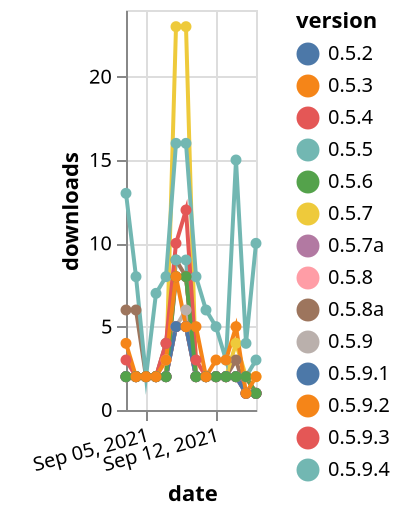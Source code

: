 {"$schema": "https://vega.github.io/schema/vega-lite/v5.json", "description": "A simple bar chart with embedded data.", "data": {"values": [{"date": "2021-09-03", "total": 3193, "delta": 6, "version": "0.5.8a"}, {"date": "2021-09-04", "total": 3199, "delta": 6, "version": "0.5.8a"}, {"date": "2021-09-05", "total": 3201, "delta": 2, "version": "0.5.8a"}, {"date": "2021-09-06", "total": 3203, "delta": 2, "version": "0.5.8a"}, {"date": "2021-09-07", "total": 3207, "delta": 4, "version": "0.5.8a"}, {"date": "2021-09-08", "total": 3216, "delta": 9, "version": "0.5.8a"}, {"date": "2021-09-09", "total": 3224, "delta": 8, "version": "0.5.8a"}, {"date": "2021-09-10", "total": 3226, "delta": 2, "version": "0.5.8a"}, {"date": "2021-09-11", "total": 3228, "delta": 2, "version": "0.5.8a"}, {"date": "2021-09-12", "total": 3230, "delta": 2, "version": "0.5.8a"}, {"date": "2021-09-13", "total": 3232, "delta": 2, "version": "0.5.8a"}, {"date": "2021-09-14", "total": 3235, "delta": 3, "version": "0.5.8a"}, {"date": "2021-09-15", "total": 3236, "delta": 1, "version": "0.5.8a"}, {"date": "2021-09-16", "total": 3237, "delta": 1, "version": "0.5.8a"}, {"date": "2021-09-03", "total": 3403, "delta": 2, "version": "0.5.2"}, {"date": "2021-09-04", "total": 3405, "delta": 2, "version": "0.5.2"}, {"date": "2021-09-05", "total": 3407, "delta": 2, "version": "0.5.2"}, {"date": "2021-09-06", "total": 3409, "delta": 2, "version": "0.5.2"}, {"date": "2021-09-07", "total": 3411, "delta": 2, "version": "0.5.2"}, {"date": "2021-09-08", "total": 3416, "delta": 5, "version": "0.5.2"}, {"date": "2021-09-09", "total": 3421, "delta": 5, "version": "0.5.2"}, {"date": "2021-09-10", "total": 3423, "delta": 2, "version": "0.5.2"}, {"date": "2021-09-11", "total": 3425, "delta": 2, "version": "0.5.2"}, {"date": "2021-09-12", "total": 3427, "delta": 2, "version": "0.5.2"}, {"date": "2021-09-13", "total": 3429, "delta": 2, "version": "0.5.2"}, {"date": "2021-09-14", "total": 3431, "delta": 2, "version": "0.5.2"}, {"date": "2021-09-15", "total": 3433, "delta": 2, "version": "0.5.2"}, {"date": "2021-09-16", "total": 3434, "delta": 1, "version": "0.5.2"}, {"date": "2021-09-03", "total": 3479, "delta": 2, "version": "0.5.8"}, {"date": "2021-09-04", "total": 3481, "delta": 2, "version": "0.5.8"}, {"date": "2021-09-05", "total": 3483, "delta": 2, "version": "0.5.8"}, {"date": "2021-09-06", "total": 3485, "delta": 2, "version": "0.5.8"}, {"date": "2021-09-07", "total": 3488, "delta": 3, "version": "0.5.8"}, {"date": "2021-09-08", "total": 3493, "delta": 5, "version": "0.5.8"}, {"date": "2021-09-09", "total": 3498, "delta": 5, "version": "0.5.8"}, {"date": "2021-09-10", "total": 3500, "delta": 2, "version": "0.5.8"}, {"date": "2021-09-11", "total": 3502, "delta": 2, "version": "0.5.8"}, {"date": "2021-09-12", "total": 3504, "delta": 2, "version": "0.5.8"}, {"date": "2021-09-13", "total": 3506, "delta": 2, "version": "0.5.8"}, {"date": "2021-09-14", "total": 3508, "delta": 2, "version": "0.5.8"}, {"date": "2021-09-15", "total": 3510, "delta": 2, "version": "0.5.8"}, {"date": "2021-09-16", "total": 3511, "delta": 1, "version": "0.5.8"}, {"date": "2021-09-03", "total": 8172, "delta": 2, "version": "0.5.7"}, {"date": "2021-09-04", "total": 8174, "delta": 2, "version": "0.5.7"}, {"date": "2021-09-05", "total": 8176, "delta": 2, "version": "0.5.7"}, {"date": "2021-09-06", "total": 8178, "delta": 2, "version": "0.5.7"}, {"date": "2021-09-07", "total": 8180, "delta": 2, "version": "0.5.7"}, {"date": "2021-09-08", "total": 8203, "delta": 23, "version": "0.5.7"}, {"date": "2021-09-09", "total": 8226, "delta": 23, "version": "0.5.7"}, {"date": "2021-09-10", "total": 8228, "delta": 2, "version": "0.5.7"}, {"date": "2021-09-11", "total": 8230, "delta": 2, "version": "0.5.7"}, {"date": "2021-09-12", "total": 8232, "delta": 2, "version": "0.5.7"}, {"date": "2021-09-13", "total": 8234, "delta": 2, "version": "0.5.7"}, {"date": "2021-09-14", "total": 8238, "delta": 4, "version": "0.5.7"}, {"date": "2021-09-15", "total": 8240, "delta": 2, "version": "0.5.7"}, {"date": "2021-09-16", "total": 8242, "delta": 2, "version": "0.5.7"}, {"date": "2021-09-03", "total": 2183, "delta": 2, "version": "0.5.9"}, {"date": "2021-09-04", "total": 2185, "delta": 2, "version": "0.5.9"}, {"date": "2021-09-05", "total": 2187, "delta": 2, "version": "0.5.9"}, {"date": "2021-09-06", "total": 2189, "delta": 2, "version": "0.5.9"}, {"date": "2021-09-07", "total": 2191, "delta": 2, "version": "0.5.9"}, {"date": "2021-09-08", "total": 2196, "delta": 5, "version": "0.5.9"}, {"date": "2021-09-09", "total": 2202, "delta": 6, "version": "0.5.9"}, {"date": "2021-09-10", "total": 2204, "delta": 2, "version": "0.5.9"}, {"date": "2021-09-11", "total": 2206, "delta": 2, "version": "0.5.9"}, {"date": "2021-09-12", "total": 2208, "delta": 2, "version": "0.5.9"}, {"date": "2021-09-13", "total": 2210, "delta": 2, "version": "0.5.9"}, {"date": "2021-09-14", "total": 2212, "delta": 2, "version": "0.5.9"}, {"date": "2021-09-15", "total": 2214, "delta": 2, "version": "0.5.9"}, {"date": "2021-09-16", "total": 2215, "delta": 1, "version": "0.5.9"}, {"date": "2021-09-03", "total": 3865, "delta": 2, "version": "0.5.3"}, {"date": "2021-09-04", "total": 3867, "delta": 2, "version": "0.5.3"}, {"date": "2021-09-05", "total": 3869, "delta": 2, "version": "0.5.3"}, {"date": "2021-09-06", "total": 3871, "delta": 2, "version": "0.5.3"}, {"date": "2021-09-07", "total": 3873, "delta": 2, "version": "0.5.3"}, {"date": "2021-09-08", "total": 3878, "delta": 5, "version": "0.5.3"}, {"date": "2021-09-09", "total": 3883, "delta": 5, "version": "0.5.3"}, {"date": "2021-09-10", "total": 3885, "delta": 2, "version": "0.5.3"}, {"date": "2021-09-11", "total": 3887, "delta": 2, "version": "0.5.3"}, {"date": "2021-09-12", "total": 3889, "delta": 2, "version": "0.5.3"}, {"date": "2021-09-13", "total": 3891, "delta": 2, "version": "0.5.3"}, {"date": "2021-09-14", "total": 3893, "delta": 2, "version": "0.5.3"}, {"date": "2021-09-15", "total": 3895, "delta": 2, "version": "0.5.3"}, {"date": "2021-09-16", "total": 3896, "delta": 1, "version": "0.5.3"}, {"date": "2021-09-03", "total": 5472, "delta": 2, "version": "0.5.5"}, {"date": "2021-09-04", "total": 5474, "delta": 2, "version": "0.5.5"}, {"date": "2021-09-05", "total": 5476, "delta": 2, "version": "0.5.5"}, {"date": "2021-09-06", "total": 5478, "delta": 2, "version": "0.5.5"}, {"date": "2021-09-07", "total": 5480, "delta": 2, "version": "0.5.5"}, {"date": "2021-09-08", "total": 5489, "delta": 9, "version": "0.5.5"}, {"date": "2021-09-09", "total": 5498, "delta": 9, "version": "0.5.5"}, {"date": "2021-09-10", "total": 5500, "delta": 2, "version": "0.5.5"}, {"date": "2021-09-11", "total": 5502, "delta": 2, "version": "0.5.5"}, {"date": "2021-09-12", "total": 5504, "delta": 2, "version": "0.5.5"}, {"date": "2021-09-13", "total": 5506, "delta": 2, "version": "0.5.5"}, {"date": "2021-09-14", "total": 5508, "delta": 2, "version": "0.5.5"}, {"date": "2021-09-15", "total": 5510, "delta": 2, "version": "0.5.5"}, {"date": "2021-09-16", "total": 5513, "delta": 3, "version": "0.5.5"}, {"date": "2021-09-03", "total": 1892, "delta": 2, "version": "0.5.9.3"}, {"date": "2021-09-04", "total": 1894, "delta": 2, "version": "0.5.9.3"}, {"date": "2021-09-05", "total": 1896, "delta": 2, "version": "0.5.9.3"}, {"date": "2021-09-06", "total": 1898, "delta": 2, "version": "0.5.9.3"}, {"date": "2021-09-07", "total": 1902, "delta": 4, "version": "0.5.9.3"}, {"date": "2021-09-08", "total": 1912, "delta": 10, "version": "0.5.9.3"}, {"date": "2021-09-09", "total": 1924, "delta": 12, "version": "0.5.9.3"}, {"date": "2021-09-10", "total": 1927, "delta": 3, "version": "0.5.9.3"}, {"date": "2021-09-11", "total": 1929, "delta": 2, "version": "0.5.9.3"}, {"date": "2021-09-12", "total": 1931, "delta": 2, "version": "0.5.9.3"}, {"date": "2021-09-13", "total": 1933, "delta": 2, "version": "0.5.9.3"}, {"date": "2021-09-14", "total": 1935, "delta": 2, "version": "0.5.9.3"}, {"date": "2021-09-15", "total": 1936, "delta": 1, "version": "0.5.9.3"}, {"date": "2021-09-16", "total": 1937, "delta": 1, "version": "0.5.9.3"}, {"date": "2021-09-03", "total": 2695, "delta": 2, "version": "0.5.7a"}, {"date": "2021-09-04", "total": 2697, "delta": 2, "version": "0.5.7a"}, {"date": "2021-09-05", "total": 2699, "delta": 2, "version": "0.5.7a"}, {"date": "2021-09-06", "total": 2701, "delta": 2, "version": "0.5.7a"}, {"date": "2021-09-07", "total": 2703, "delta": 2, "version": "0.5.7a"}, {"date": "2021-09-08", "total": 2708, "delta": 5, "version": "0.5.7a"}, {"date": "2021-09-09", "total": 2713, "delta": 5, "version": "0.5.7a"}, {"date": "2021-09-10", "total": 2715, "delta": 2, "version": "0.5.7a"}, {"date": "2021-09-11", "total": 2717, "delta": 2, "version": "0.5.7a"}, {"date": "2021-09-12", "total": 2719, "delta": 2, "version": "0.5.7a"}, {"date": "2021-09-13", "total": 2721, "delta": 2, "version": "0.5.7a"}, {"date": "2021-09-14", "total": 2723, "delta": 2, "version": "0.5.7a"}, {"date": "2021-09-15", "total": 2724, "delta": 1, "version": "0.5.7a"}, {"date": "2021-09-16", "total": 2725, "delta": 1, "version": "0.5.7a"}, {"date": "2021-09-03", "total": 2563, "delta": 13, "version": "0.5.9.4"}, {"date": "2021-09-04", "total": 2571, "delta": 8, "version": "0.5.9.4"}, {"date": "2021-09-05", "total": 2573, "delta": 2, "version": "0.5.9.4"}, {"date": "2021-09-06", "total": 2580, "delta": 7, "version": "0.5.9.4"}, {"date": "2021-09-07", "total": 2588, "delta": 8, "version": "0.5.9.4"}, {"date": "2021-09-08", "total": 2604, "delta": 16, "version": "0.5.9.4"}, {"date": "2021-09-09", "total": 2620, "delta": 16, "version": "0.5.9.4"}, {"date": "2021-09-10", "total": 2628, "delta": 8, "version": "0.5.9.4"}, {"date": "2021-09-11", "total": 2634, "delta": 6, "version": "0.5.9.4"}, {"date": "2021-09-12", "total": 2639, "delta": 5, "version": "0.5.9.4"}, {"date": "2021-09-13", "total": 2642, "delta": 3, "version": "0.5.9.4"}, {"date": "2021-09-14", "total": 2657, "delta": 15, "version": "0.5.9.4"}, {"date": "2021-09-15", "total": 2661, "delta": 4, "version": "0.5.9.4"}, {"date": "2021-09-16", "total": 2671, "delta": 10, "version": "0.5.9.4"}, {"date": "2021-09-03", "total": 5144, "delta": 3, "version": "0.5.4"}, {"date": "2021-09-04", "total": 5146, "delta": 2, "version": "0.5.4"}, {"date": "2021-09-05", "total": 5148, "delta": 2, "version": "0.5.4"}, {"date": "2021-09-06", "total": 5150, "delta": 2, "version": "0.5.4"}, {"date": "2021-09-07", "total": 5152, "delta": 2, "version": "0.5.4"}, {"date": "2021-09-08", "total": 5160, "delta": 8, "version": "0.5.4"}, {"date": "2021-09-09", "total": 5168, "delta": 8, "version": "0.5.4"}, {"date": "2021-09-10", "total": 5170, "delta": 2, "version": "0.5.4"}, {"date": "2021-09-11", "total": 5172, "delta": 2, "version": "0.5.4"}, {"date": "2021-09-12", "total": 5174, "delta": 2, "version": "0.5.4"}, {"date": "2021-09-13", "total": 5176, "delta": 2, "version": "0.5.4"}, {"date": "2021-09-14", "total": 5178, "delta": 2, "version": "0.5.4"}, {"date": "2021-09-15", "total": 5180, "delta": 2, "version": "0.5.4"}, {"date": "2021-09-16", "total": 5181, "delta": 1, "version": "0.5.4"}, {"date": "2021-09-03", "total": 1881, "delta": 2, "version": "0.5.9.1"}, {"date": "2021-09-04", "total": 1883, "delta": 2, "version": "0.5.9.1"}, {"date": "2021-09-05", "total": 1885, "delta": 2, "version": "0.5.9.1"}, {"date": "2021-09-06", "total": 1887, "delta": 2, "version": "0.5.9.1"}, {"date": "2021-09-07", "total": 1889, "delta": 2, "version": "0.5.9.1"}, {"date": "2021-09-08", "total": 1894, "delta": 5, "version": "0.5.9.1"}, {"date": "2021-09-09", "total": 1899, "delta": 5, "version": "0.5.9.1"}, {"date": "2021-09-10", "total": 1901, "delta": 2, "version": "0.5.9.1"}, {"date": "2021-09-11", "total": 1903, "delta": 2, "version": "0.5.9.1"}, {"date": "2021-09-12", "total": 1905, "delta": 2, "version": "0.5.9.1"}, {"date": "2021-09-13", "total": 1907, "delta": 2, "version": "0.5.9.1"}, {"date": "2021-09-14", "total": 1909, "delta": 2, "version": "0.5.9.1"}, {"date": "2021-09-15", "total": 1910, "delta": 1, "version": "0.5.9.1"}, {"date": "2021-09-16", "total": 1911, "delta": 1, "version": "0.5.9.1"}, {"date": "2021-09-03", "total": 5290, "delta": 2, "version": "0.5.6"}, {"date": "2021-09-04", "total": 5292, "delta": 2, "version": "0.5.6"}, {"date": "2021-09-05", "total": 5294, "delta": 2, "version": "0.5.6"}, {"date": "2021-09-06", "total": 5296, "delta": 2, "version": "0.5.6"}, {"date": "2021-09-07", "total": 5298, "delta": 2, "version": "0.5.6"}, {"date": "2021-09-08", "total": 5306, "delta": 8, "version": "0.5.6"}, {"date": "2021-09-09", "total": 5314, "delta": 8, "version": "0.5.6"}, {"date": "2021-09-10", "total": 5316, "delta": 2, "version": "0.5.6"}, {"date": "2021-09-11", "total": 5318, "delta": 2, "version": "0.5.6"}, {"date": "2021-09-12", "total": 5320, "delta": 2, "version": "0.5.6"}, {"date": "2021-09-13", "total": 5322, "delta": 2, "version": "0.5.6"}, {"date": "2021-09-14", "total": 5324, "delta": 2, "version": "0.5.6"}, {"date": "2021-09-15", "total": 5326, "delta": 2, "version": "0.5.6"}, {"date": "2021-09-16", "total": 5327, "delta": 1, "version": "0.5.6"}, {"date": "2021-09-03", "total": 3786, "delta": 4, "version": "0.5.9.2"}, {"date": "2021-09-04", "total": 3788, "delta": 2, "version": "0.5.9.2"}, {"date": "2021-09-05", "total": 3790, "delta": 2, "version": "0.5.9.2"}, {"date": "2021-09-06", "total": 3792, "delta": 2, "version": "0.5.9.2"}, {"date": "2021-09-07", "total": 3795, "delta": 3, "version": "0.5.9.2"}, {"date": "2021-09-08", "total": 3803, "delta": 8, "version": "0.5.9.2"}, {"date": "2021-09-09", "total": 3808, "delta": 5, "version": "0.5.9.2"}, {"date": "2021-09-10", "total": 3813, "delta": 5, "version": "0.5.9.2"}, {"date": "2021-09-11", "total": 3815, "delta": 2, "version": "0.5.9.2"}, {"date": "2021-09-12", "total": 3818, "delta": 3, "version": "0.5.9.2"}, {"date": "2021-09-13", "total": 3821, "delta": 3, "version": "0.5.9.2"}, {"date": "2021-09-14", "total": 3826, "delta": 5, "version": "0.5.9.2"}, {"date": "2021-09-15", "total": 3827, "delta": 1, "version": "0.5.9.2"}, {"date": "2021-09-16", "total": 3829, "delta": 2, "version": "0.5.9.2"}]}, "width": "container", "mark": {"type": "line", "point": {"filled": true}}, "encoding": {"x": {"field": "date", "type": "temporal", "timeUnit": "yearmonthdate", "title": "date", "axis": {"labelAngle": -15}}, "y": {"field": "delta", "type": "quantitative", "title": "downloads"}, "color": {"field": "version", "type": "nominal"}, "tooltip": {"field": "delta"}}}